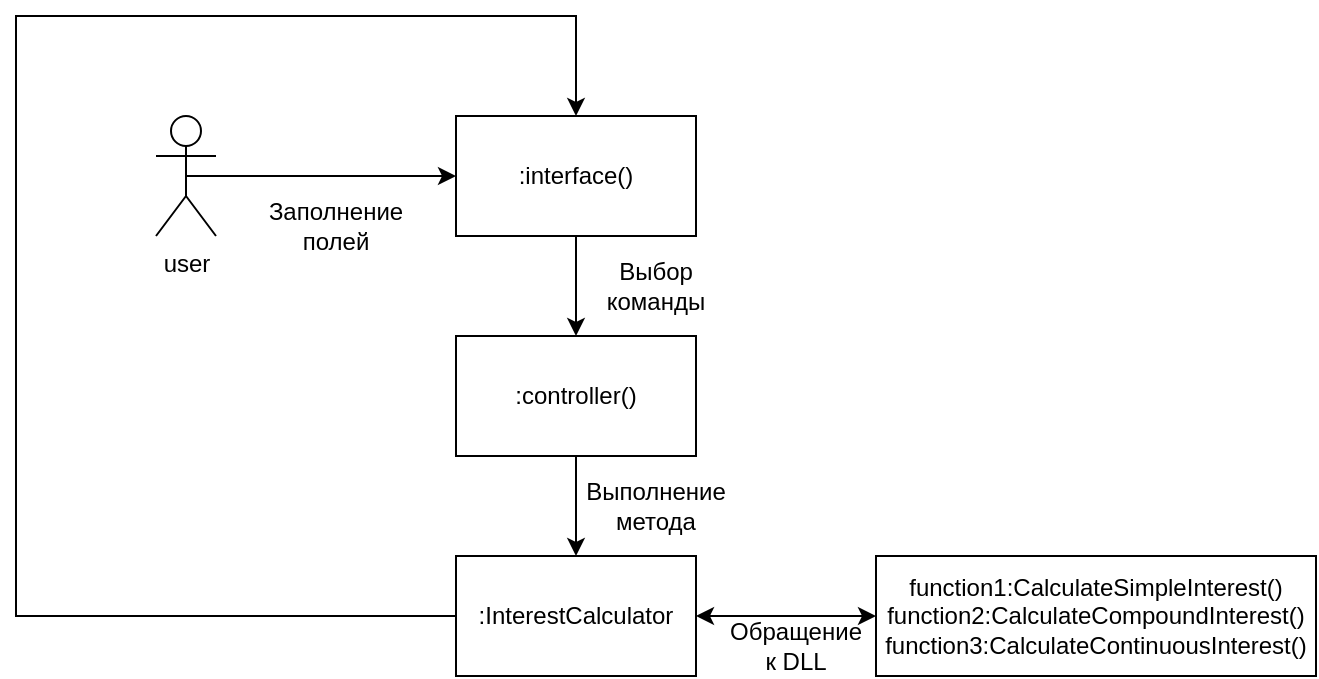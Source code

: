 <mxfile version="22.0.4" type="google">
  <diagram name="Page-1" id="-fiECuthoflhhGSUAid4">
    <mxGraphModel grid="1" page="1" gridSize="10" guides="1" tooltips="1" connect="1" arrows="1" fold="1" pageScale="1" pageWidth="850" pageHeight="1100" math="0" shadow="0">
      <root>
        <mxCell id="0" />
        <mxCell id="1" parent="0" />
        <mxCell id="hb7MTOBjRJVmMgS6jx4L-1" value="user" style="shape=umlActor;verticalLabelPosition=bottom;verticalAlign=top;html=1;outlineConnect=0;" vertex="1" parent="1">
          <mxGeometry x="190" y="200" width="30" height="60" as="geometry" />
        </mxCell>
        <mxCell id="hb7MTOBjRJVmMgS6jx4L-3" value="" style="endArrow=classic;html=1;rounded=0;exitX=0.5;exitY=0.5;exitDx=0;exitDy=0;exitPerimeter=0;entryX=0;entryY=0.5;entryDx=0;entryDy=0;" edge="1" parent="1" source="hb7MTOBjRJVmMgS6jx4L-1" target="hb7MTOBjRJVmMgS6jx4L-4">
          <mxGeometry width="50" height="50" relative="1" as="geometry">
            <mxPoint x="400" y="420" as="sourcePoint" />
            <mxPoint x="260" y="230" as="targetPoint" />
          </mxGeometry>
        </mxCell>
        <mxCell id="hb7MTOBjRJVmMgS6jx4L-4" value=":interface()" style="rounded=0;whiteSpace=wrap;html=1;" vertex="1" parent="1">
          <mxGeometry x="340" y="200" width="120" height="60" as="geometry" />
        </mxCell>
        <mxCell id="hb7MTOBjRJVmMgS6jx4L-5" value="Заполнение&lt;br style=&quot;border-color: var(--border-color);&quot;&gt;полей" style="text;html=1;strokeColor=none;fillColor=none;align=center;verticalAlign=middle;whiteSpace=wrap;rounded=0;" vertex="1" parent="1">
          <mxGeometry x="250" y="240" width="60" height="30" as="geometry" />
        </mxCell>
        <mxCell id="hb7MTOBjRJVmMgS6jx4L-6" value="" style="endArrow=classic;html=1;rounded=0;exitX=0.5;exitY=1;exitDx=0;exitDy=0;" edge="1" parent="1" source="hb7MTOBjRJVmMgS6jx4L-4">
          <mxGeometry width="50" height="50" relative="1" as="geometry">
            <mxPoint x="215" y="240" as="sourcePoint" />
            <mxPoint x="400" y="310" as="targetPoint" />
          </mxGeometry>
        </mxCell>
        <mxCell id="hb7MTOBjRJVmMgS6jx4L-7" value=":controller()" style="rounded=0;whiteSpace=wrap;html=1;" vertex="1" parent="1">
          <mxGeometry x="340" y="310" width="120" height="60" as="geometry" />
        </mxCell>
        <mxCell id="hb7MTOBjRJVmMgS6jx4L-8" value="Выбор&lt;br&gt;команды" style="text;html=1;strokeColor=none;fillColor=none;align=center;verticalAlign=middle;whiteSpace=wrap;rounded=0;" vertex="1" parent="1">
          <mxGeometry x="410" y="270" width="60" height="30" as="geometry" />
        </mxCell>
        <mxCell id="hb7MTOBjRJVmMgS6jx4L-9" value="" style="endArrow=classic;html=1;rounded=0;exitX=0.5;exitY=1;exitDx=0;exitDy=0;" edge="1" parent="1">
          <mxGeometry width="50" height="50" relative="1" as="geometry">
            <mxPoint x="400" y="370" as="sourcePoint" />
            <mxPoint x="400" y="420" as="targetPoint" />
          </mxGeometry>
        </mxCell>
        <mxCell id="hb7MTOBjRJVmMgS6jx4L-10" value="Выполнение&lt;br&gt;метода" style="text;html=1;strokeColor=none;fillColor=none;align=center;verticalAlign=middle;whiteSpace=wrap;rounded=0;" vertex="1" parent="1">
          <mxGeometry x="410" y="380" width="60" height="30" as="geometry" />
        </mxCell>
        <mxCell id="hb7MTOBjRJVmMgS6jx4L-11" value=":InterestCalculator" style="rounded=0;whiteSpace=wrap;html=1;" vertex="1" parent="1">
          <mxGeometry x="340" y="420" width="120" height="60" as="geometry" />
        </mxCell>
        <mxCell id="hb7MTOBjRJVmMgS6jx4L-12" value="" style="endArrow=classic;startArrow=classic;html=1;rounded=0;exitX=1;exitY=0.5;exitDx=0;exitDy=0;" edge="1" parent="1" source="hb7MTOBjRJVmMgS6jx4L-11">
          <mxGeometry width="50" height="50" relative="1" as="geometry">
            <mxPoint x="400" y="420" as="sourcePoint" />
            <mxPoint x="550" y="450" as="targetPoint" />
          </mxGeometry>
        </mxCell>
        <mxCell id="hb7MTOBjRJVmMgS6jx4L-13" value="function1:CalculateSimpleInterest()&lt;br&gt;function2:CalculateCompoundInterest()&lt;br&gt;function3:CalculateContinuousInterest()" style="rounded=0;whiteSpace=wrap;html=1;" vertex="1" parent="1">
          <mxGeometry x="550" y="420" width="220" height="60" as="geometry" />
        </mxCell>
        <mxCell id="hb7MTOBjRJVmMgS6jx4L-14" value="Обращение к DLL" style="text;html=1;strokeColor=none;fillColor=none;align=center;verticalAlign=middle;whiteSpace=wrap;rounded=0;" vertex="1" parent="1">
          <mxGeometry x="480" y="450" width="60" height="30" as="geometry" />
        </mxCell>
        <mxCell id="hb7MTOBjRJVmMgS6jx4L-16" value="" style="endArrow=classic;html=1;rounded=0;exitX=0;exitY=0.5;exitDx=0;exitDy=0;entryX=0.5;entryY=0;entryDx=0;entryDy=0;" edge="1" parent="1" source="hb7MTOBjRJVmMgS6jx4L-11" target="hb7MTOBjRJVmMgS6jx4L-4">
          <mxGeometry width="50" height="50" relative="1" as="geometry">
            <mxPoint x="400" y="420" as="sourcePoint" />
            <mxPoint x="480" y="150" as="targetPoint" />
            <Array as="points">
              <mxPoint x="120" y="450" />
              <mxPoint x="120" y="150" />
              <mxPoint x="400" y="150" />
            </Array>
          </mxGeometry>
        </mxCell>
      </root>
    </mxGraphModel>
  </diagram>
</mxfile>
